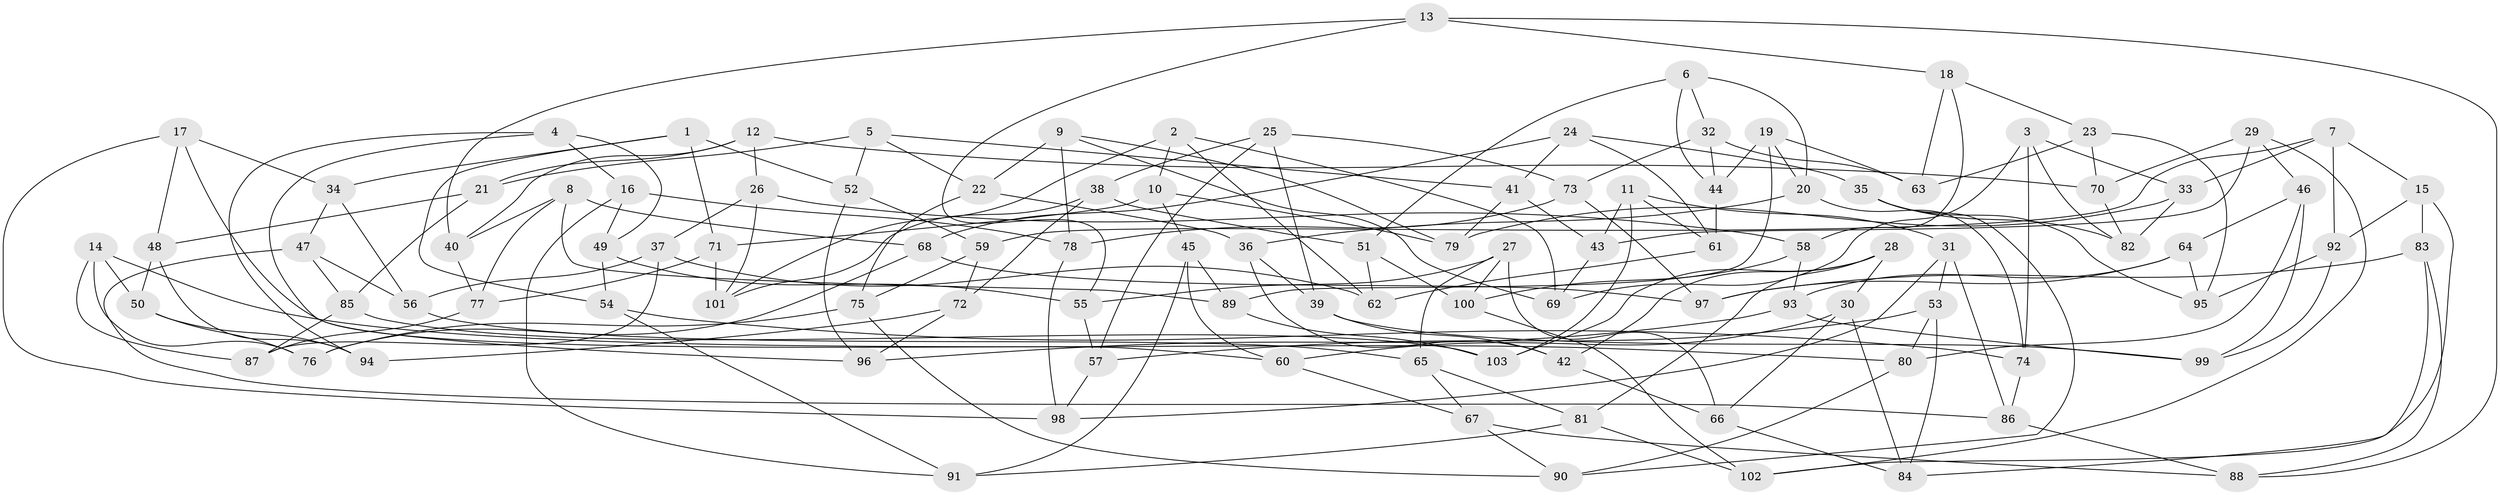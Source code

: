 // Generated by graph-tools (version 1.1) at 2025/57/03/09/25 04:57:00]
// undirected, 103 vertices, 206 edges
graph export_dot {
graph [start="1"]
  node [color=gray90,style=filled];
  1;
  2;
  3;
  4;
  5;
  6;
  7;
  8;
  9;
  10;
  11;
  12;
  13;
  14;
  15;
  16;
  17;
  18;
  19;
  20;
  21;
  22;
  23;
  24;
  25;
  26;
  27;
  28;
  29;
  30;
  31;
  32;
  33;
  34;
  35;
  36;
  37;
  38;
  39;
  40;
  41;
  42;
  43;
  44;
  45;
  46;
  47;
  48;
  49;
  50;
  51;
  52;
  53;
  54;
  55;
  56;
  57;
  58;
  59;
  60;
  61;
  62;
  63;
  64;
  65;
  66;
  67;
  68;
  69;
  70;
  71;
  72;
  73;
  74;
  75;
  76;
  77;
  78;
  79;
  80;
  81;
  82;
  83;
  84;
  85;
  86;
  87;
  88;
  89;
  90;
  91;
  92;
  93;
  94;
  95;
  96;
  97;
  98;
  99;
  100;
  101;
  102;
  103;
  1 -- 71;
  1 -- 34;
  1 -- 52;
  1 -- 54;
  2 -- 62;
  2 -- 101;
  2 -- 69;
  2 -- 10;
  3 -- 82;
  3 -- 33;
  3 -- 74;
  3 -- 69;
  4 -- 49;
  4 -- 16;
  4 -- 94;
  4 -- 96;
  5 -- 22;
  5 -- 52;
  5 -- 21;
  5 -- 41;
  6 -- 32;
  6 -- 20;
  6 -- 44;
  6 -- 51;
  7 -- 59;
  7 -- 33;
  7 -- 15;
  7 -- 92;
  8 -- 40;
  8 -- 68;
  8 -- 89;
  8 -- 77;
  9 -- 79;
  9 -- 78;
  9 -- 22;
  9 -- 69;
  10 -- 71;
  10 -- 79;
  10 -- 45;
  11 -- 31;
  11 -- 43;
  11 -- 61;
  11 -- 103;
  12 -- 21;
  12 -- 70;
  12 -- 40;
  12 -- 26;
  13 -- 55;
  13 -- 40;
  13 -- 88;
  13 -- 18;
  14 -- 87;
  14 -- 50;
  14 -- 76;
  14 -- 80;
  15 -- 83;
  15 -- 102;
  15 -- 92;
  16 -- 78;
  16 -- 91;
  16 -- 49;
  17 -- 48;
  17 -- 34;
  17 -- 98;
  17 -- 60;
  18 -- 63;
  18 -- 58;
  18 -- 23;
  19 -- 44;
  19 -- 89;
  19 -- 63;
  19 -- 20;
  20 -- 74;
  20 -- 36;
  21 -- 85;
  21 -- 48;
  22 -- 75;
  22 -- 36;
  23 -- 95;
  23 -- 63;
  23 -- 70;
  24 -- 68;
  24 -- 35;
  24 -- 41;
  24 -- 61;
  25 -- 38;
  25 -- 57;
  25 -- 73;
  25 -- 39;
  26 -- 37;
  26 -- 101;
  26 -- 58;
  27 -- 66;
  27 -- 65;
  27 -- 100;
  27 -- 55;
  28 -- 81;
  28 -- 103;
  28 -- 30;
  28 -- 42;
  29 -- 102;
  29 -- 46;
  29 -- 70;
  29 -- 43;
  30 -- 60;
  30 -- 84;
  30 -- 66;
  31 -- 86;
  31 -- 53;
  31 -- 98;
  32 -- 63;
  32 -- 73;
  32 -- 44;
  33 -- 79;
  33 -- 82;
  34 -- 56;
  34 -- 47;
  35 -- 82;
  35 -- 95;
  35 -- 90;
  36 -- 42;
  36 -- 39;
  37 -- 87;
  37 -- 62;
  37 -- 56;
  38 -- 51;
  38 -- 101;
  38 -- 72;
  39 -- 42;
  39 -- 99;
  40 -- 77;
  41 -- 43;
  41 -- 79;
  42 -- 66;
  43 -- 69;
  44 -- 61;
  45 -- 60;
  45 -- 89;
  45 -- 91;
  46 -- 99;
  46 -- 80;
  46 -- 64;
  47 -- 85;
  47 -- 56;
  47 -- 86;
  48 -- 94;
  48 -- 50;
  49 -- 54;
  49 -- 55;
  50 -- 76;
  50 -- 94;
  51 -- 62;
  51 -- 100;
  52 -- 96;
  52 -- 59;
  53 -- 57;
  53 -- 84;
  53 -- 80;
  54 -- 74;
  54 -- 91;
  55 -- 57;
  56 -- 65;
  57 -- 98;
  58 -- 93;
  58 -- 100;
  59 -- 72;
  59 -- 75;
  60 -- 67;
  61 -- 62;
  64 -- 95;
  64 -- 97;
  64 -- 93;
  65 -- 81;
  65 -- 67;
  66 -- 84;
  67 -- 88;
  67 -- 90;
  68 -- 97;
  68 -- 76;
  70 -- 82;
  71 -- 101;
  71 -- 77;
  72 -- 96;
  72 -- 94;
  73 -- 97;
  73 -- 78;
  74 -- 86;
  75 -- 76;
  75 -- 90;
  77 -- 87;
  78 -- 98;
  80 -- 90;
  81 -- 91;
  81 -- 102;
  83 -- 97;
  83 -- 84;
  83 -- 88;
  85 -- 87;
  85 -- 103;
  86 -- 88;
  89 -- 103;
  92 -- 99;
  92 -- 95;
  93 -- 96;
  93 -- 99;
  100 -- 102;
}
